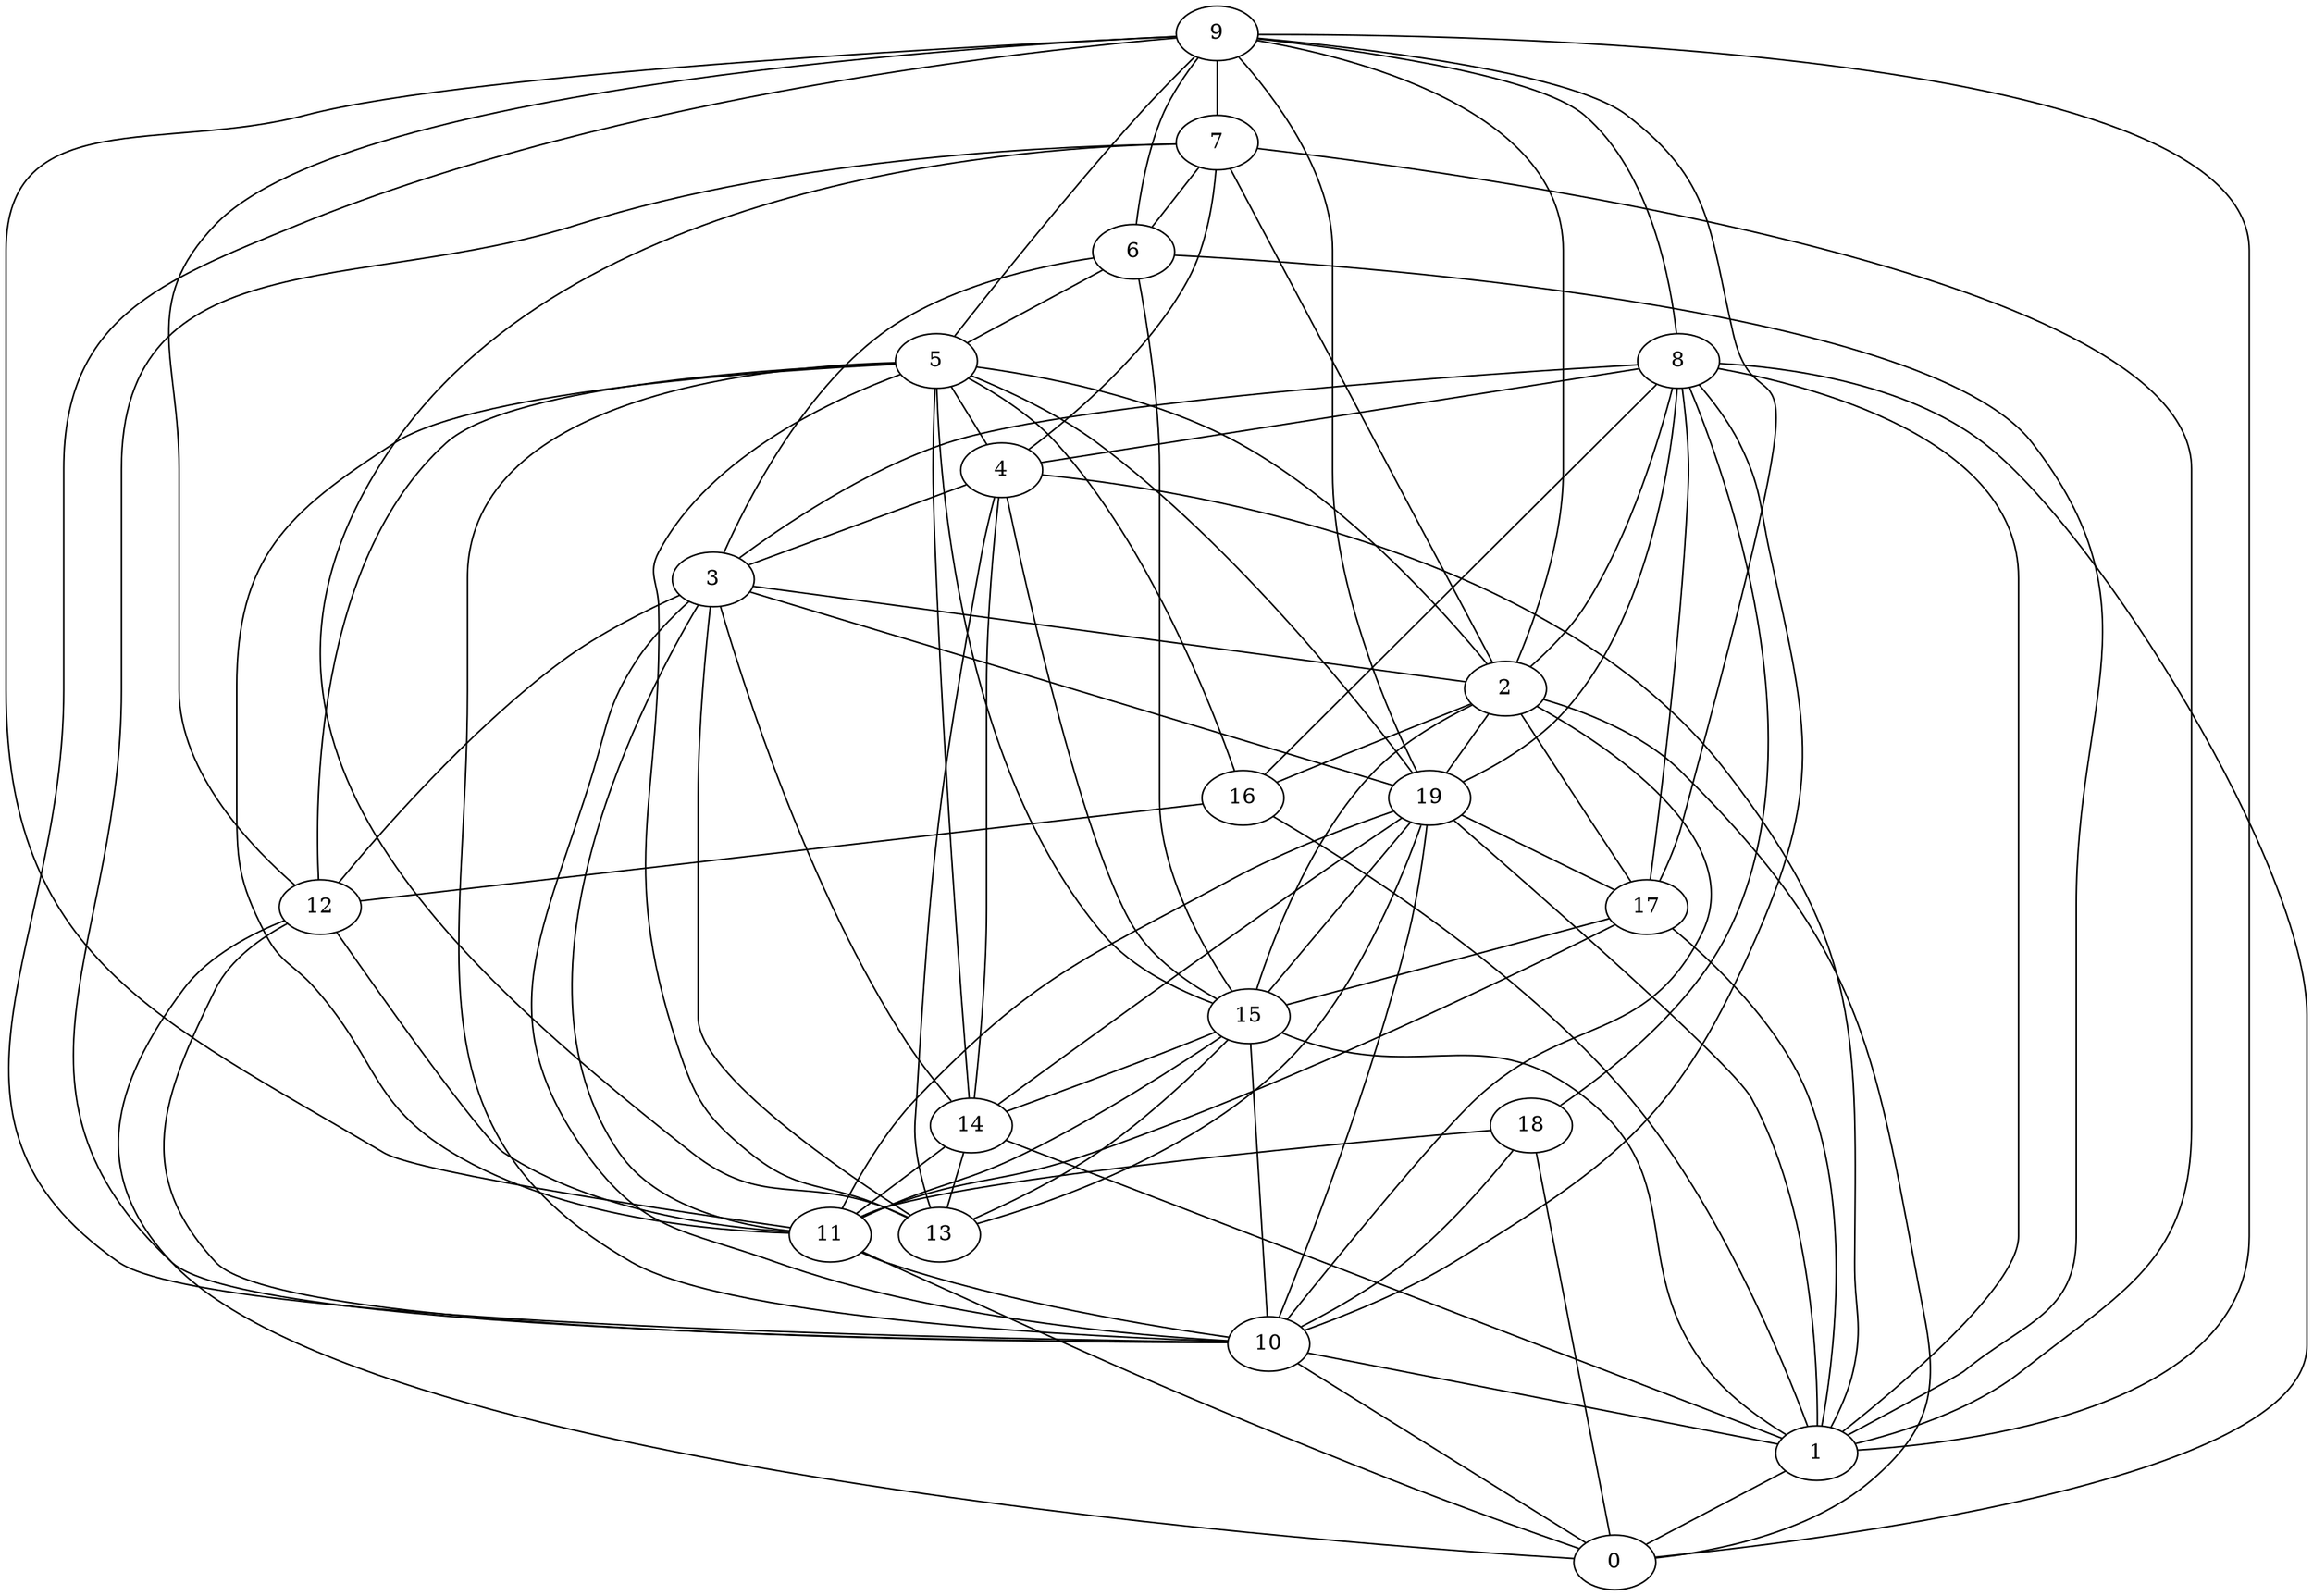 digraph GG_graph {

subgraph G_graph {
edge [color = black]
"3" -> "14" [dir = none]
"3" -> "12" [dir = none]
"3" -> "13" [dir = none]
"16" -> "12" [dir = none]
"5" -> "19" [dir = none]
"5" -> "2" [dir = none]
"5" -> "16" [dir = none]
"5" -> "13" [dir = none]
"5" -> "10" [dir = none]
"5" -> "14" [dir = none]
"4" -> "13" [dir = none]
"4" -> "15" [dir = none]
"4" -> "14" [dir = none]
"4" -> "1" [dir = none]
"4" -> "3" [dir = none]
"8" -> "16" [dir = none]
"8" -> "4" [dir = none]
"8" -> "10" [dir = none]
"8" -> "0" [dir = none]
"8" -> "1" [dir = none]
"8" -> "17" [dir = none]
"6" -> "15" [dir = none]
"6" -> "3" [dir = none]
"6" -> "5" [dir = none]
"19" -> "11" [dir = none]
"19" -> "13" [dir = none]
"19" -> "17" [dir = none]
"19" -> "15" [dir = none]
"19" -> "14" [dir = none]
"2" -> "17" [dir = none]
"2" -> "0" [dir = none]
"2" -> "15" [dir = none]
"2" -> "19" [dir = none]
"17" -> "15" [dir = none]
"7" -> "1" [dir = none]
"7" -> "13" [dir = none]
"7" -> "2" [dir = none]
"15" -> "11" [dir = none]
"15" -> "14" [dir = none]
"10" -> "0" [dir = none]
"9" -> "7" [dir = none]
"9" -> "10" [dir = none]
"9" -> "6" [dir = none]
"9" -> "2" [dir = none]
"9" -> "5" [dir = none]
"9" -> "1" [dir = none]
"9" -> "8" [dir = none]
"9" -> "11" [dir = none]
"1" -> "0" [dir = none]
"18" -> "11" [dir = none]
"18" -> "0" [dir = none]
"18" -> "10" [dir = none]
"11" -> "10" [dir = none]
"11" -> "0" [dir = none]
"12" -> "10" [dir = none]
"12" -> "0" [dir = none]
"12" -> "11" [dir = none]
"5" -> "12" [dir = none]
"17" -> "11" [dir = none]
"14" -> "11" [dir = none]
"19" -> "1" [dir = none]
"3" -> "11" [dir = none]
"15" -> "1" [dir = none]
"8" -> "3" [dir = none]
"2" -> "10" [dir = none]
"15" -> "13" [dir = none]
"9" -> "19" [dir = none]
"3" -> "19" [dir = none]
"3" -> "2" [dir = none]
"7" -> "6" [dir = none]
"2" -> "16" [dir = none]
"8" -> "2" [dir = none]
"5" -> "4" [dir = none]
"19" -> "10" [dir = none]
"7" -> "10" [dir = none]
"7" -> "4" [dir = none]
"10" -> "1" [dir = none]
"14" -> "1" [dir = none]
"14" -> "13" [dir = none]
"9" -> "17" [dir = none]
"3" -> "10" [dir = none]
"6" -> "1" [dir = none]
"9" -> "12" [dir = none]
"5" -> "15" [dir = none]
"8" -> "19" [dir = none]
"15" -> "10" [dir = none]
"8" -> "18" [dir = none]
"17" -> "1" [dir = none]
"16" -> "1" [dir = none]
"5" -> "11" [dir = none]
}

}
